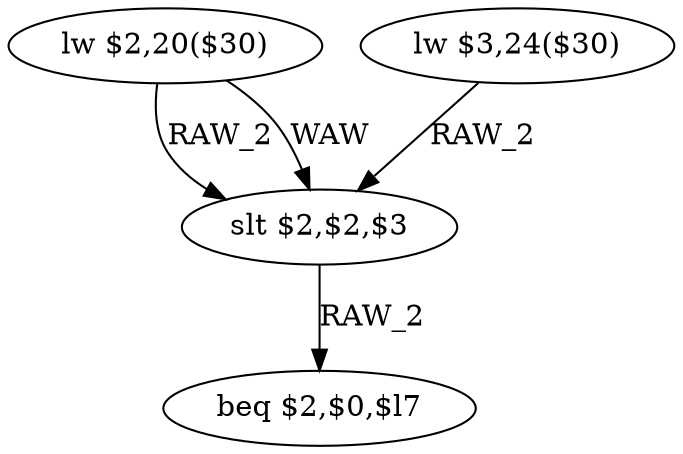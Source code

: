 digraph G1 {
node [shape = ellipse];
i0 [label = "lw $2,20($30)"] ;
i0 ->  i2 [label= "RAW_2"];
i0 ->  i2 [label= "WAW"];
i2 [label = "slt $2,$2,$3"] ;
i2 ->  i3 [label= "RAW_2"];
i3 [label = "beq $2,$0,$l7"] ;
i1 [label = "lw $3,24($30)"] ;
i1 ->  i2 [label= "RAW_2"];
}
